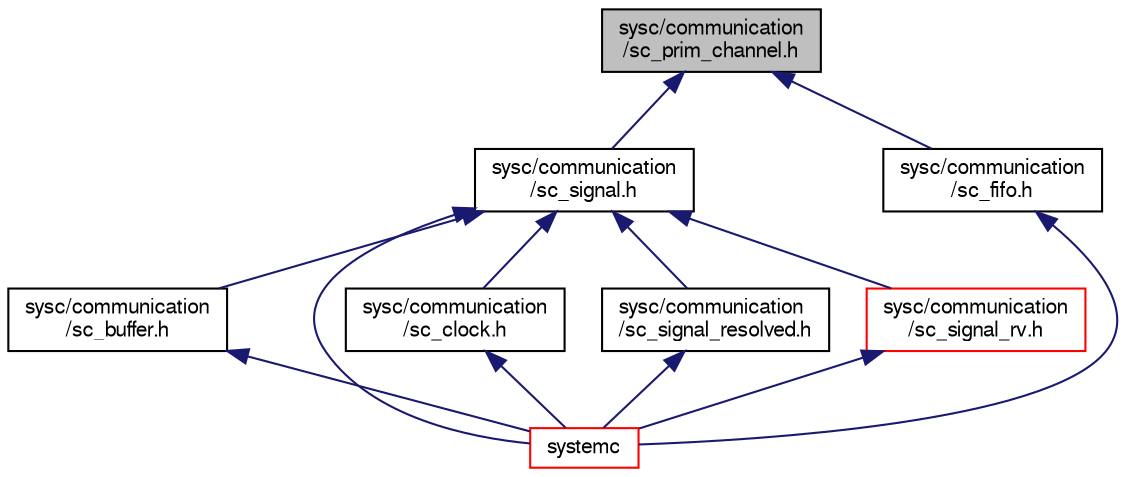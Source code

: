digraph "sysc/communication/sc_prim_channel.h"
{
  edge [fontname="FreeSans",fontsize="10",labelfontname="FreeSans",labelfontsize="10"];
  node [fontname="FreeSans",fontsize="10",shape=record];
  Node48 [label="sysc/communication\l/sc_prim_channel.h",height=0.2,width=0.4,color="black", fillcolor="grey75", style="filled", fontcolor="black"];
  Node48 -> Node49 [dir="back",color="midnightblue",fontsize="10",style="solid",fontname="FreeSans"];
  Node49 [label="sysc/communication\l/sc_signal.h",height=0.2,width=0.4,color="black", fillcolor="white", style="filled",URL="$a00059.html"];
  Node49 -> Node50 [dir="back",color="midnightblue",fontsize="10",style="solid",fontname="FreeSans"];
  Node50 [label="sysc/communication\l/sc_buffer.h",height=0.2,width=0.4,color="black", fillcolor="white", style="filled",URL="$a00002.html"];
  Node50 -> Node51 [dir="back",color="midnightblue",fontsize="10",style="solid",fontname="FreeSans"];
  Node51 [label="systemc",height=0.2,width=0.4,color="red", fillcolor="white", style="filled",URL="$a00401.html"];
  Node49 -> Node53 [dir="back",color="midnightblue",fontsize="10",style="solid",fontname="FreeSans"];
  Node53 [label="sysc/communication\l/sc_clock.h",height=0.2,width=0.4,color="black", fillcolor="white", style="filled",URL="$a00005.html"];
  Node53 -> Node51 [dir="back",color="midnightblue",fontsize="10",style="solid",fontname="FreeSans"];
  Node49 -> Node51 [dir="back",color="midnightblue",fontsize="10",style="solid",fontname="FreeSans"];
  Node49 -> Node54 [dir="back",color="midnightblue",fontsize="10",style="solid",fontname="FreeSans"];
  Node54 [label="sysc/communication\l/sc_signal_resolved.h",height=0.2,width=0.4,color="black", fillcolor="white", style="filled",URL="$a00068.html"];
  Node54 -> Node51 [dir="back",color="midnightblue",fontsize="10",style="solid",fontname="FreeSans"];
  Node49 -> Node55 [dir="back",color="midnightblue",fontsize="10",style="solid",fontname="FreeSans"];
  Node55 [label="sysc/communication\l/sc_signal_rv.h",height=0.2,width=0.4,color="red", fillcolor="white", style="filled",URL="$a00074.html"];
  Node55 -> Node51 [dir="back",color="midnightblue",fontsize="10",style="solid",fontname="FreeSans"];
  Node48 -> Node57 [dir="back",color="midnightblue",fontsize="10",style="solid",fontname="FreeSans"];
  Node57 [label="sysc/communication\l/sc_fifo.h",height=0.2,width=0.4,color="black", fillcolor="white", style="filled",URL="$a00023.html"];
  Node57 -> Node51 [dir="back",color="midnightblue",fontsize="10",style="solid",fontname="FreeSans"];
}
